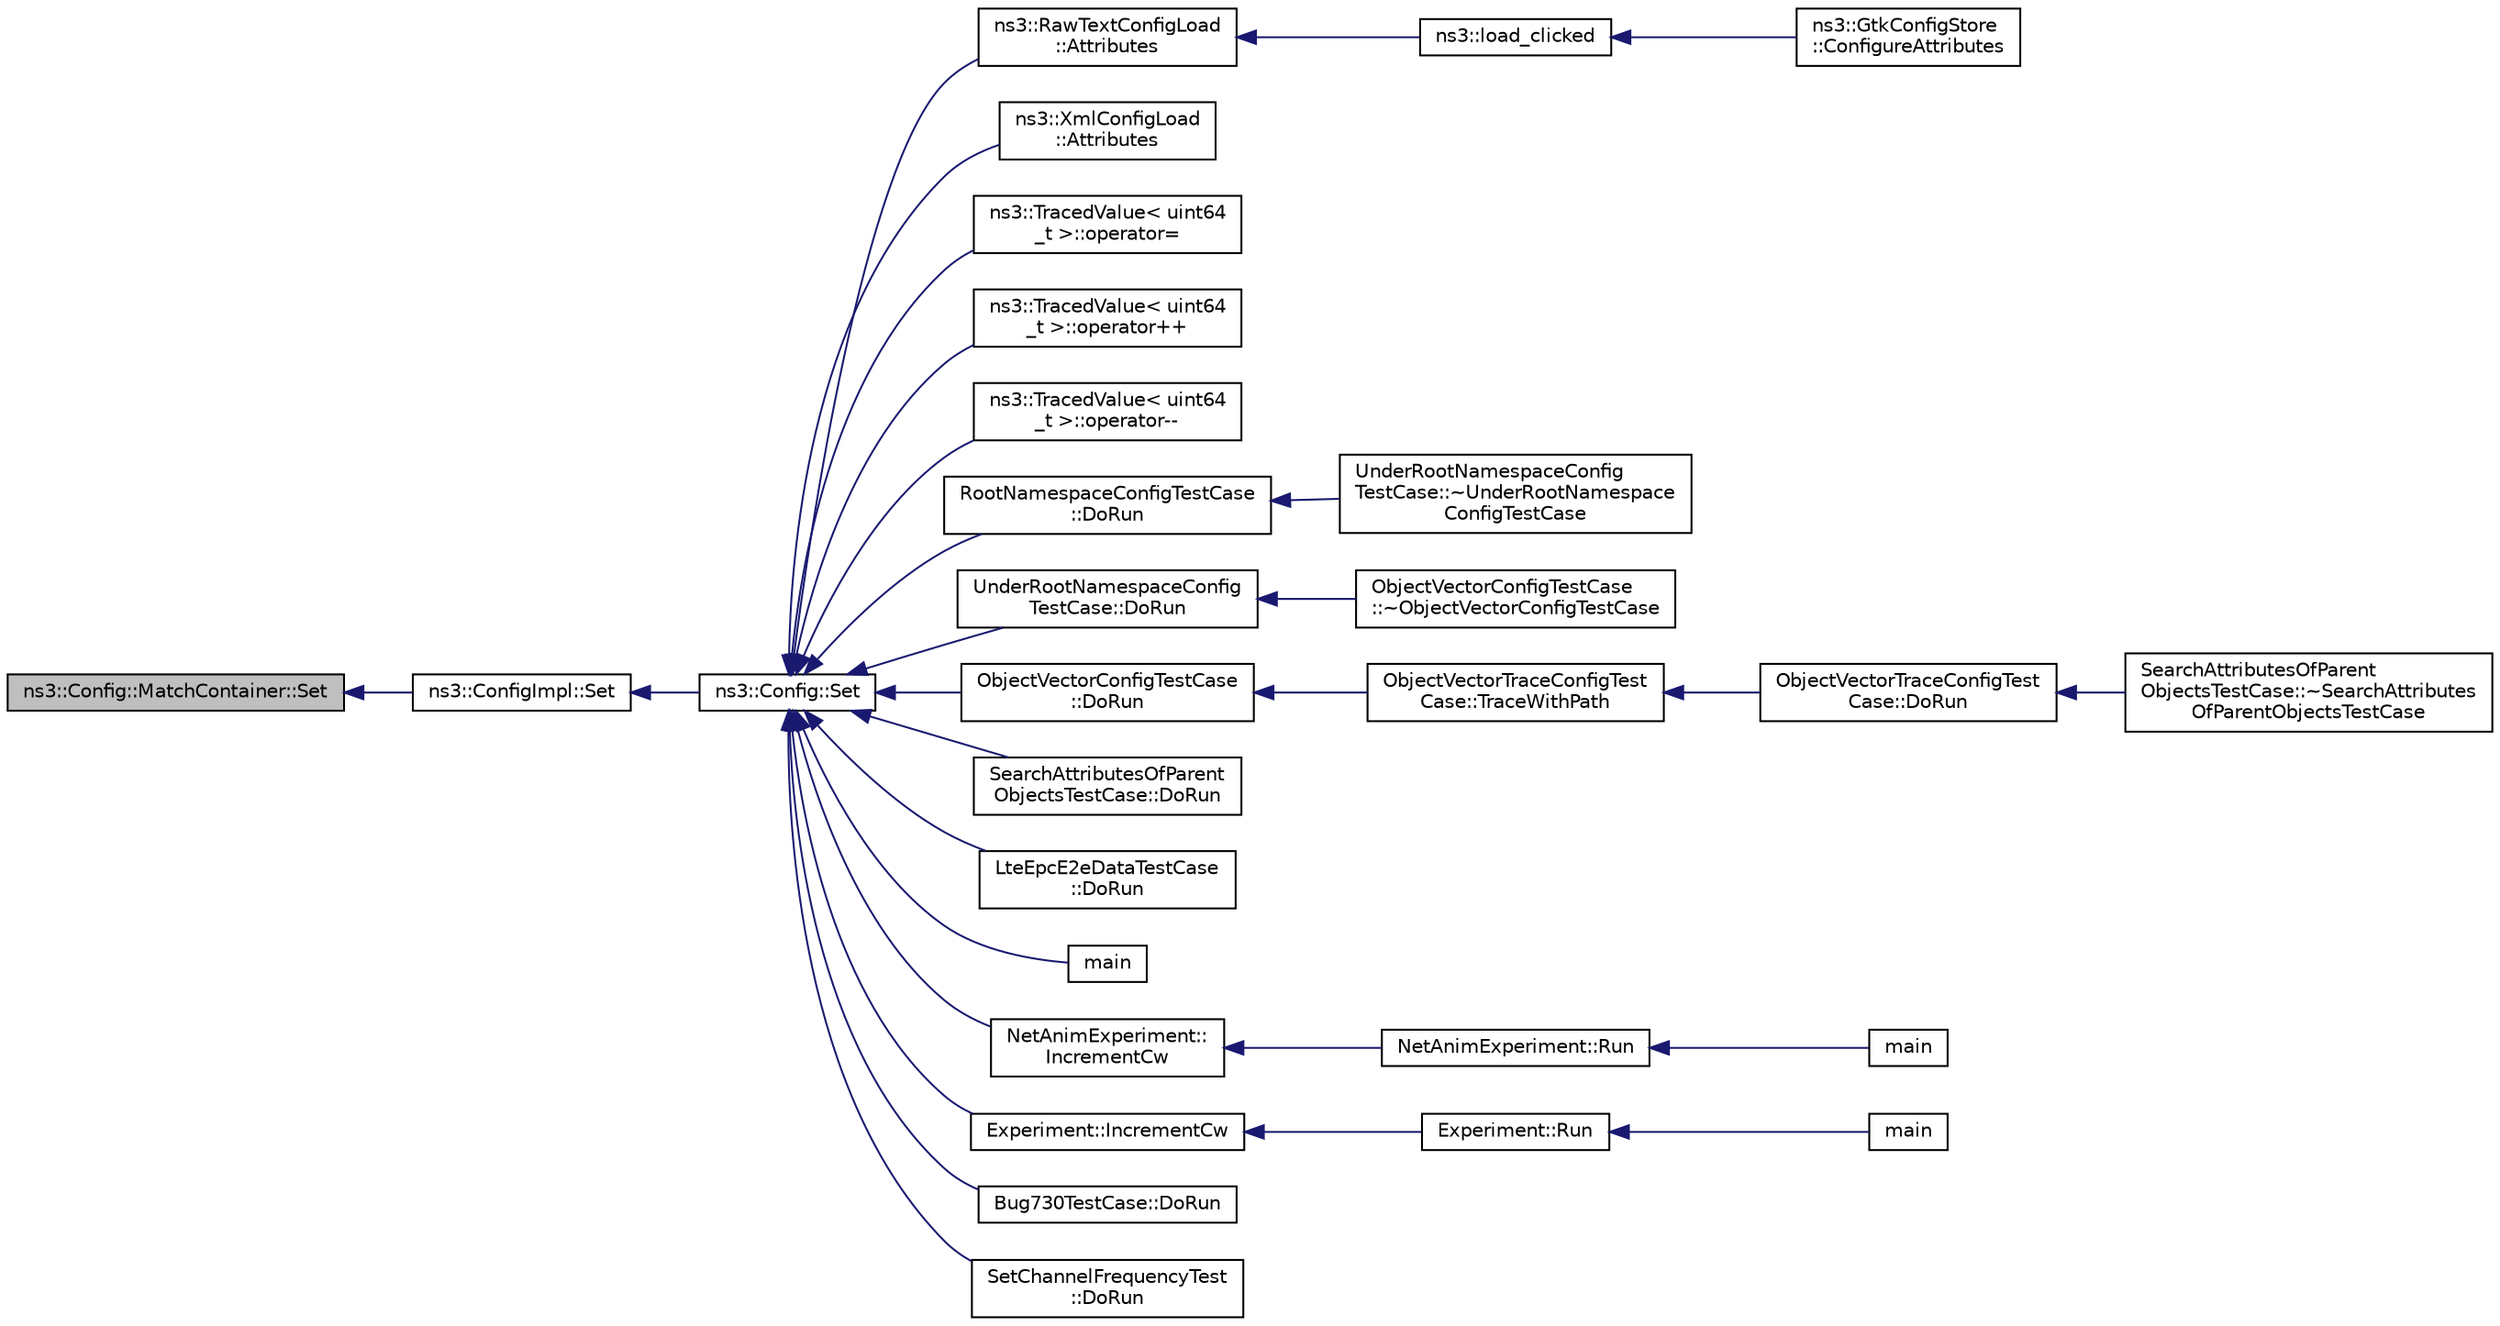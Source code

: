 digraph "ns3::Config::MatchContainer::Set"
{
  edge [fontname="Helvetica",fontsize="10",labelfontname="Helvetica",labelfontsize="10"];
  node [fontname="Helvetica",fontsize="10",shape=record];
  rankdir="LR";
  Node1 [label="ns3::Config::MatchContainer::Set",height=0.2,width=0.4,color="black", fillcolor="grey75", style="filled", fontcolor="black"];
  Node1 -> Node2 [dir="back",color="midnightblue",fontsize="10",style="solid"];
  Node2 [label="ns3::ConfigImpl::Set",height=0.2,width=0.4,color="black", fillcolor="white", style="filled",URL="$d1/dbd/classns3_1_1ConfigImpl.html#ae9a4dc1fdb7e45839c1e129298f54542"];
  Node2 -> Node3 [dir="back",color="midnightblue",fontsize="10",style="solid"];
  Node3 [label="ns3::Config::Set",height=0.2,width=0.4,color="black", fillcolor="white", style="filled",URL="$d1/d44/group__config.html#gadce03667ec621d64ce4aace85d9bcfd0"];
  Node3 -> Node4 [dir="back",color="midnightblue",fontsize="10",style="solid"];
  Node4 [label="ns3::RawTextConfigLoad\l::Attributes",height=0.2,width=0.4,color="black", fillcolor="white", style="filled",URL="$db/d38/classns3_1_1RawTextConfigLoad.html#ac4f323b065c9fb10bbab85720051b343"];
  Node4 -> Node5 [dir="back",color="midnightblue",fontsize="10",style="solid"];
  Node5 [label="ns3::load_clicked",height=0.2,width=0.4,color="black", fillcolor="white", style="filled",URL="$d7/d2e/namespacens3.html#af9d871af0ea7b7c0992c485a09016e08"];
  Node5 -> Node6 [dir="back",color="midnightblue",fontsize="10",style="solid"];
  Node6 [label="ns3::GtkConfigStore\l::ConfigureAttributes",height=0.2,width=0.4,color="black", fillcolor="white", style="filled",URL="$db/dd5/classns3_1_1GtkConfigStore.html#a95d2d8169cd6a9770af48f7cf62d24fb"];
  Node3 -> Node7 [dir="back",color="midnightblue",fontsize="10",style="solid"];
  Node7 [label="ns3::XmlConfigLoad\l::Attributes",height=0.2,width=0.4,color="black", fillcolor="white", style="filled",URL="$d8/d3c/classns3_1_1XmlConfigLoad.html#a277f3313b27e4eb91f4c8b6969348905"];
  Node3 -> Node8 [dir="back",color="midnightblue",fontsize="10",style="solid"];
  Node8 [label="ns3::TracedValue\< uint64\l_t \>::operator=",height=0.2,width=0.4,color="black", fillcolor="white", style="filled",URL="$df/d97/classns3_1_1TracedValue.html#aed153085a31c3a719fea532523416093"];
  Node3 -> Node9 [dir="back",color="midnightblue",fontsize="10",style="solid"];
  Node9 [label="ns3::TracedValue\< uint64\l_t \>::operator++",height=0.2,width=0.4,color="black", fillcolor="white", style="filled",URL="$df/d97/classns3_1_1TracedValue.html#ac4a25efd55480c67351a1526abcd446c"];
  Node3 -> Node10 [dir="back",color="midnightblue",fontsize="10",style="solid"];
  Node10 [label="ns3::TracedValue\< uint64\l_t \>::operator--",height=0.2,width=0.4,color="black", fillcolor="white", style="filled",URL="$df/d97/classns3_1_1TracedValue.html#a812707d3d915fedd56074a4535b3bb9b"];
  Node3 -> Node11 [dir="back",color="midnightblue",fontsize="10",style="solid"];
  Node11 [label="RootNamespaceConfigTestCase\l::DoRun",height=0.2,width=0.4,color="black", fillcolor="white", style="filled",URL="$d1/d5c/classRootNamespaceConfigTestCase.html#a053942cb6577be15003d8ab5594ef70c",tooltip="Implementation to actually run this TestCase. "];
  Node11 -> Node12 [dir="back",color="midnightblue",fontsize="10",style="solid"];
  Node12 [label="UnderRootNamespaceConfig\lTestCase::~UnderRootNamespace\lConfigTestCase",height=0.2,width=0.4,color="black", fillcolor="white", style="filled",URL="$db/df8/classUnderRootNamespaceConfigTestCase.html#a6957b895704e22e4c34c9ead5c5627c3"];
  Node3 -> Node13 [dir="back",color="midnightblue",fontsize="10",style="solid"];
  Node13 [label="UnderRootNamespaceConfig\lTestCase::DoRun",height=0.2,width=0.4,color="black", fillcolor="white", style="filled",URL="$db/df8/classUnderRootNamespaceConfigTestCase.html#af551e62fce477d98e1d7575224177b65",tooltip="Implementation to actually run this TestCase. "];
  Node13 -> Node14 [dir="back",color="midnightblue",fontsize="10",style="solid"];
  Node14 [label="ObjectVectorConfigTestCase\l::~ObjectVectorConfigTestCase",height=0.2,width=0.4,color="black", fillcolor="white", style="filled",URL="$de/d22/classObjectVectorConfigTestCase.html#adf4060e04e5a68a25e3f76c2f9f601a6"];
  Node3 -> Node15 [dir="back",color="midnightblue",fontsize="10",style="solid"];
  Node15 [label="ObjectVectorConfigTestCase\l::DoRun",height=0.2,width=0.4,color="black", fillcolor="white", style="filled",URL="$de/d22/classObjectVectorConfigTestCase.html#aa573c18d1d29e49054b1ec4905e0d586",tooltip="Implementation to actually run this TestCase. "];
  Node15 -> Node16 [dir="back",color="midnightblue",fontsize="10",style="solid"];
  Node16 [label="ObjectVectorTraceConfigTest\lCase::TraceWithPath",height=0.2,width=0.4,color="black", fillcolor="white", style="filled",URL="$d9/dc1/classObjectVectorTraceConfigTestCase.html#ada1f9e79bf60cc41b23aa5dc9f7d7e01"];
  Node16 -> Node17 [dir="back",color="midnightblue",fontsize="10",style="solid"];
  Node17 [label="ObjectVectorTraceConfigTest\lCase::DoRun",height=0.2,width=0.4,color="black", fillcolor="white", style="filled",URL="$d9/dc1/classObjectVectorTraceConfigTestCase.html#a9a6e89be5025970a01de8e4fb514b750",tooltip="Implementation to actually run this TestCase. "];
  Node17 -> Node18 [dir="back",color="midnightblue",fontsize="10",style="solid"];
  Node18 [label="SearchAttributesOfParent\lObjectsTestCase::~SearchAttributes\lOfParentObjectsTestCase",height=0.2,width=0.4,color="black", fillcolor="white", style="filled",URL="$da/d07/classSearchAttributesOfParentObjectsTestCase.html#ace161b0f1a18d819ddce394add4243ef"];
  Node3 -> Node19 [dir="back",color="midnightblue",fontsize="10",style="solid"];
  Node19 [label="SearchAttributesOfParent\lObjectsTestCase::DoRun",height=0.2,width=0.4,color="black", fillcolor="white", style="filled",URL="$da/d07/classSearchAttributesOfParentObjectsTestCase.html#aba3b7703d538d2d596fc02e0a99d82ab",tooltip="Implementation to actually run this TestCase. "];
  Node3 -> Node20 [dir="back",color="midnightblue",fontsize="10",style="solid"];
  Node20 [label="LteEpcE2eDataTestCase\l::DoRun",height=0.2,width=0.4,color="black", fillcolor="white", style="filled",URL="$de/d92/classLteEpcE2eDataTestCase.html#a7b55bb639cd07d8b68365444a4cea639",tooltip="Implementation to actually run this TestCase. "];
  Node3 -> Node21 [dir="back",color="midnightblue",fontsize="10",style="solid"];
  Node21 [label="main",height=0.2,width=0.4,color="black", fillcolor="white", style="filled",URL="$d0/db3/mmwave-tcp-building-example_8cc.html#a0ddf1224851353fc92bfbff6f499fa97"];
  Node3 -> Node22 [dir="back",color="midnightblue",fontsize="10",style="solid"];
  Node22 [label="NetAnimExperiment::\lIncrementCw",height=0.2,width=0.4,color="black", fillcolor="white", style="filled",URL="$d9/d77/classNetAnimExperiment.html#a12db4bf2df8db6997ea686d52081fe7e"];
  Node22 -> Node23 [dir="back",color="midnightblue",fontsize="10",style="solid"];
  Node23 [label="NetAnimExperiment::Run",height=0.2,width=0.4,color="black", fillcolor="white", style="filled",URL="$d9/d77/classNetAnimExperiment.html#a63a699997d753ea33b4367ccad6088a3"];
  Node23 -> Node24 [dir="back",color="midnightblue",fontsize="10",style="solid"];
  Node24 [label="main",height=0.2,width=0.4,color="black", fillcolor="white", style="filled",URL="$d8/d31/uan-animation_8cc.html#a3c04138a5bfe5d72780bb7e82a18e627"];
  Node3 -> Node25 [dir="back",color="midnightblue",fontsize="10",style="solid"];
  Node25 [label="Experiment::IncrementCw",height=0.2,width=0.4,color="black", fillcolor="white", style="filled",URL="$d8/d06/classExperiment.html#ab252998a0101be7d45e2c766eb0e2c85"];
  Node25 -> Node26 [dir="back",color="midnightblue",fontsize="10",style="solid"];
  Node26 [label="Experiment::Run",height=0.2,width=0.4,color="black", fillcolor="white", style="filled",URL="$d8/d06/classExperiment.html#a2e7dad008a78e106fdbde1917d0bca1b"];
  Node26 -> Node27 [dir="back",color="midnightblue",fontsize="10",style="solid"];
  Node27 [label="main",height=0.2,width=0.4,color="black", fillcolor="white", style="filled",URL="$d7/d09/uan-cw-example_8cc.html#a3c04138a5bfe5d72780bb7e82a18e627"];
  Node3 -> Node28 [dir="back",color="midnightblue",fontsize="10",style="solid"];
  Node28 [label="Bug730TestCase::DoRun",height=0.2,width=0.4,color="black", fillcolor="white", style="filled",URL="$d6/de4/classBug730TestCase.html#a9c8853ac24b9200f16c7993ec8df8eda",tooltip="Implementation to actually run this TestCase. "];
  Node3 -> Node29 [dir="back",color="midnightblue",fontsize="10",style="solid"];
  Node29 [label="SetChannelFrequencyTest\l::DoRun",height=0.2,width=0.4,color="black", fillcolor="white", style="filled",URL="$d0/d17/classSetChannelFrequencyTest.html#a05984ce2c264229592bed4981ff05518",tooltip="Implementation to actually run this TestCase. "];
}

